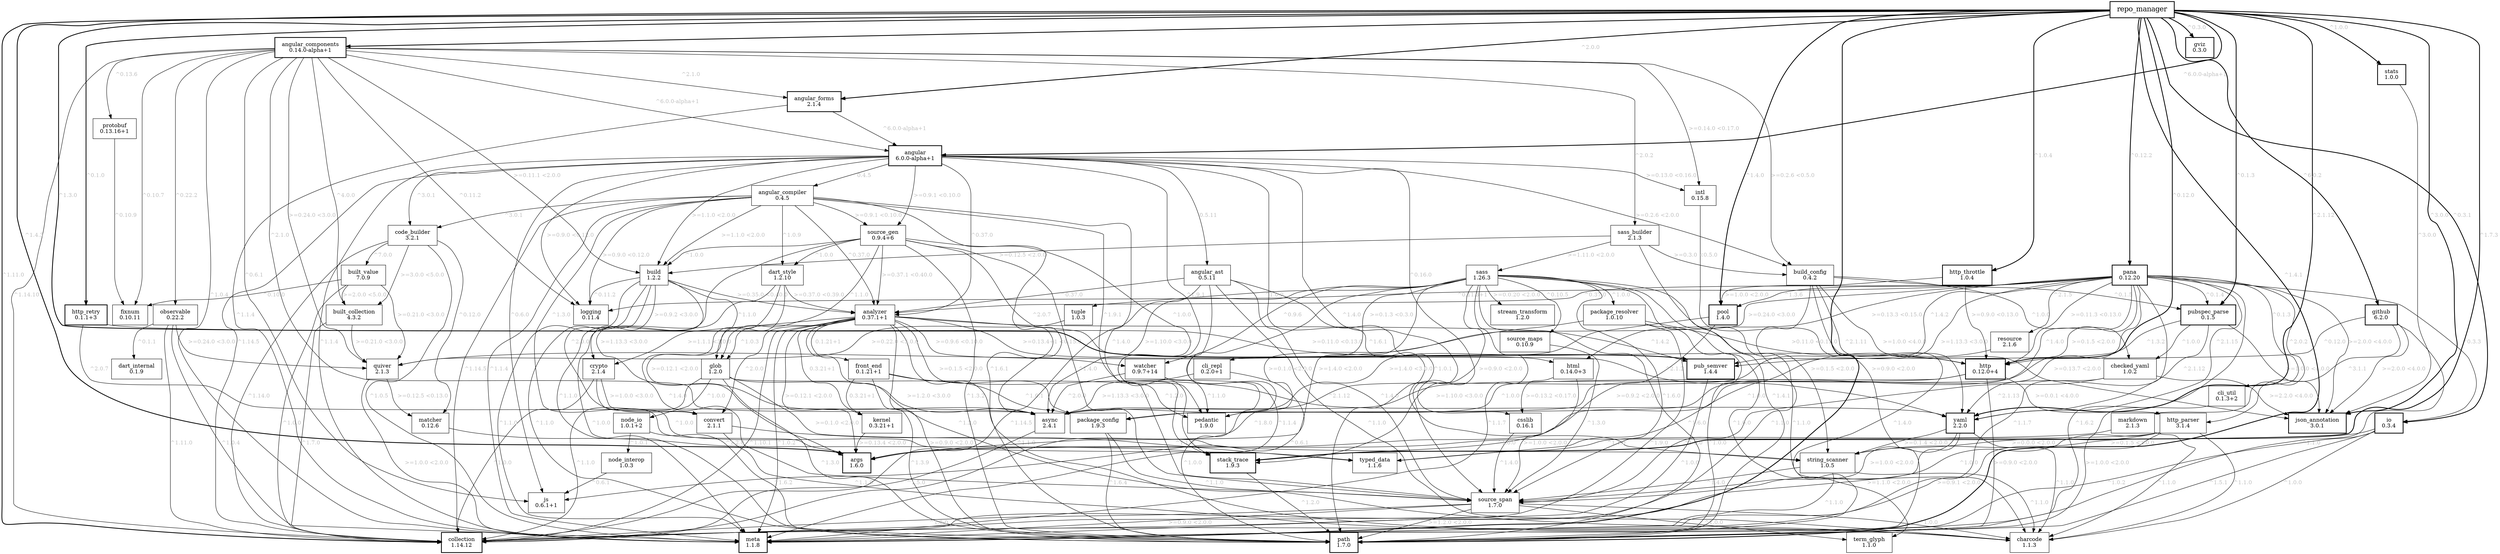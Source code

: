 digraph pubviz {
  graph [nodesep="0.2"];
  edge [fontcolor=gray];

  analyzer [label="analyzer
0.37.1+1", shape=box, margin="0.25,0.15"];
  analyzer -> args [label=">=0.12.1 <2.0.0"];
  analyzer -> charcode [label="^1.1.0"];
  analyzer -> collection [label="^1.10.1"];
  analyzer -> convert [label="^2.0.0"];
  analyzer -> crypto [label=">=1.1.1 <3.0.0"];
  analyzer -> front_end [label="0.1.21+1"];
  analyzer -> glob [label="^1.0.3"];
  analyzer -> html [label=">=0.13.4+1 <0.15.0"];
  analyzer -> kernel [label="0.3.21+1"];
  analyzer -> meta [label="^1.0.2"];
  analyzer -> package_config [label=">=0.1.5 <2.0.0"];
  analyzer -> path [label=">=0.9.0 <2.0.0"];
  analyzer -> pub_semver [label="^1.4.2"];
  analyzer -> source_span [label="^1.2.0"];
  analyzer -> watcher [label=">=0.9.6 <0.10.0"];
  analyzer -> yaml [label="^2.1.2"];

  angular [label="angular
6.0.0-alpha+1", shape=box, margin="0.25,0.15", style=bold];
  angular -> analyzer [label="^0.37.0"];
  angular -> angular_ast [label="0.5.11"];
  angular -> angular_compiler [label="0.4.5"];
  angular -> build [label=">=1.1.0 <2.0.0"];
  angular -> build_config [label=">=0.2.6 <2.0.0"];
  angular -> code_builder [label="^3.0.1"];
  angular -> collection [label="^1.14.5"];
  angular -> csslib [label="^0.16.0"];
  angular -> intl [label=">=0.13.0 <0.16.0"];
  angular -> js [label="^0.6.0"];
  angular -> logging [label=">=0.9.0 <0.12.0"];
  angular -> meta [label="^1.1.4"];
  angular -> path [label="^1.6.1"];
  angular -> source_gen [label=">=0.9.1 <0.10.0"];
  angular -> source_span [label="^1.4.0"];
  angular -> stack_trace [label="^1.9.1"];

  angular_ast [label="angular_ast
0.5.11", shape=box, margin="0.25,0.15"];
  angular_ast -> analyzer [label="^0.37.0"];
  angular_ast -> charcode [label="^1.1.0"];
  angular_ast -> collection [label="^1.14.5"];
  angular_ast -> meta [label="^1.1.4"];
  angular_ast -> source_span [label="^1.4.0"];
  angular_ast -> string_scanner [label="^1.0.1"];

  angular_compiler [label="angular_compiler
0.4.5", shape=box, margin="0.25,0.15"];
  angular_compiler -> analyzer [label="^0.37.0"];
  angular_compiler -> args [label="^1.3.0"];
  angular_compiler -> build [label=">=1.1.0 <2.0.0"];
  angular_compiler -> code_builder [label="^3.0.1"];
  angular_compiler -> collection [label="^1.14.5"];
  angular_compiler -> dart_style [label="^1.0.9"];
  angular_compiler -> logging [label=">=0.9.0 <0.12.0"];
  angular_compiler -> meta [label="^1.1.4"];
  angular_compiler -> path [label="^1.6.1"];
  angular_compiler -> source_gen [label=">=0.9.1 <0.10.0"];
  angular_compiler -> source_span [label="^1.4.0"];
  angular_compiler -> stack_trace [label="^1.9.1"];

  angular_components [label="angular_components
0.14.0-alpha+1", shape=box, margin="0.25,0.15", style=bold];
  angular_components -> angular [label="^6.0.0-alpha+1"];
  angular_components -> angular_forms [label="^2.1.0"];
  angular_components -> async [label="^2.1.0"];
  angular_components -> build [label=">=0.11.1 <2.0.0"];
  angular_components -> build_config [label=">=0.2.6 <0.5.0"];
  angular_components -> built_collection [label="^4.0.0"];
  angular_components -> collection [label="^1.14.10"];
  angular_components -> fixnum [label="^0.10.7"];
  angular_components -> intl [label=">=0.14.0 <0.17.0"];
  angular_components -> js [label="^0.6.1"];
  angular_components -> logging [label="^0.11.2"];
  angular_components -> meta [label="^1.0.4"];
  angular_components -> observable [label="^0.22.2"];
  angular_components -> protobuf [label="^0.13.6"];
  angular_components -> quiver [label=">=0.24.0 <3.0.0"];
  angular_components -> sass_builder [label="^2.0.2"];

  angular_forms [label="angular_forms
2.1.4", shape=box, margin="0.25,0.15", style=bold];
  angular_forms -> angular [label="^6.0.0-alpha+1"];
  angular_forms -> meta [label="^1.1.4"];

  args [label="args
1.6.0", shape=box, margin="0.25,0.15", style=bold];

  async [label="async
2.4.1", shape=box, margin="0.25,0.15"];
  async -> collection [label="^1.5.0"];

  build [label="build
1.2.2", shape=box, margin="0.25,0.15"];
  build -> analyzer [label=">=0.35.0 <0.40.0"];
  build -> async [label=">=1.13.3 <3.0.0"];
  build -> convert [label="^2.0.0"];
  build -> crypto [label=">=0.9.2 <3.0.0"];
  build -> glob [label="^1.1.0"];
  build -> logging [label="^0.11.2"];
  build -> meta [label="^1.1.0"];
  build -> path [label="^1.1.0"];

  build_config [label="build_config
0.4.2", shape=box, margin="0.25,0.15"];
  build_config -> checked_yaml [label="^1.0.0"];
  build_config -> json_annotation [label=">=1.0.0 <4.0.0"];
  build_config -> meta [label="^1.1.0"];
  build_config -> path [label="^1.4.0"];
  build_config -> pubspec_parse [label="^0.1.5"];
  build_config -> yaml [label="^2.1.11"];

  built_collection [label="built_collection
4.3.2", shape=box, margin="0.25,0.15"];
  built_collection -> collection [label="^1.7.0"];
  built_collection -> quiver [label=">=0.21.0 <3.0.0"];

  built_value [label="built_value
7.0.9", shape=box, margin="0.25,0.15"];
  built_value -> built_collection [label=">=2.0.0 <5.0.0"];
  built_value -> collection [label="^1.0.0"];
  built_value -> fixnum [label="^0.10.0"];
  built_value -> quiver [label=">=0.21.0 <3.0.0"];

  charcode [label="charcode
1.1.3", shape=box, margin="0.25,0.15"];

  checked_yaml [label="checked_yaml
1.0.2", shape=box, margin="0.25,0.15"];
  checked_yaml -> json_annotation [label=">=2.2.0 <4.0.0"];
  checked_yaml -> source_span [label="^1.0.0"];
  checked_yaml -> yaml [label="^2.1.13"];

  cli_repl [label="cli_repl
0.2.0+1", shape=box, margin="0.25,0.15"];
  cli_repl -> async [label=">=1.13.3 <3.0.0"];
  cli_repl -> js [label="^0.6.1"];

  cli_util [label="cli_util
0.1.3+2", shape=box, margin="0.25,0.15"];
  cli_util -> path [label=">=1.0.0 <2.0.0"];

  code_builder [label="code_builder
3.2.1", shape=box, margin="0.25,0.15"];
  code_builder -> built_collection [label=">=3.0.0 <5.0.0"];
  code_builder -> built_value [label="^7.0.0"];
  code_builder -> collection [label="^1.14.0"];
  code_builder -> matcher [label="^0.12.0"];
  code_builder -> meta [label="^1.0.5"];

  collection [label="collection
1.14.12", shape=box, margin="0.25,0.15", style=bold];

  convert [label="convert
2.1.1", shape=box, margin="0.25,0.15"];
  convert -> charcode [label="^1.1.0"];
  convert -> typed_data [label="^1.1.0"];

  crypto [label="crypto
2.1.4", shape=box, margin="0.25,0.15"];
  crypto -> collection [label="^1.0.0"];
  crypto -> convert [label=">=1.0.0 <3.0.0"];
  crypto -> typed_data [label="^1.0.0"];

  csslib [label="csslib
0.16.1", shape=box, margin="0.25,0.15"];
  csslib -> source_span [label="^1.4.0"];

  dart_internal [label="dart_internal
0.1.9", shape=box, margin="0.25,0.15"];

  dart_style [label="dart_style
1.2.10", shape=box, margin="0.25,0.15"];
  dart_style -> analyzer [label=">=0.37.0 <0.39.0"];
  dart_style -> args [label=">=0.12.1 <2.0.0"];
  dart_style -> path [label="^1.0.0"];
  dart_style -> source_span [label="^1.4.0"];

  fixnum [label="fixnum
0.10.11", shape=box, margin="0.25,0.15"];

  front_end [label="front_end
0.1.21+1", shape=box, margin="0.25,0.15"];
  front_end -> kernel [label="0.3.21+1"];
  front_end -> package_config [label="^1.0.1"];
  front_end -> path [label="^1.3.9"];
  front_end -> yaml [label="^2.1.12"];

  github [label="github
6.2.0", shape=box, margin="0.25,0.15", style=bold];
  github -> http [label="^0.12.0"];
  github -> http_parser [label="^3.1.1"];
  github -> json_annotation [label=">=2.0.0 <4.0.0"];
  github -> meta [label="^1.1.0"];

  glob [label="glob
1.2.0", shape=box, margin="0.25,0.15"];
  glob -> async [label=">=1.2.0 <3.0.0"];
  glob -> collection [label="^1.1.0"];
  glob -> node_io [label="^1.0.0"];
  glob -> path [label="^1.3.0"];
  glob -> pedantic [label="^1.2.0"];
  glob -> string_scanner [label=">=0.1.0 <2.0.0"];

  gviz [label="gviz
0.3.0", shape=box, margin="0.25,0.15", style=bold];

  html [label="html
0.14.0+3", shape=box, margin="0.25,0.15"];
  html -> csslib [label=">=0.13.2 <0.17.0"];
  html -> source_span [label=">=1.0.0 <2.0.0"];

  http [label="http
0.12.0+4", shape=box, margin="0.25,0.15", style=bold];
  http -> async [label=">=1.10.0 <3.0.0"];
  http -> http_parser [label=">=0.0.1 <4.0.0"];
  http -> path [label=">=0.9.0 <2.0.0"];
  http -> pedantic [label="^1.0.0"];

  http_parser [label="http_parser
3.1.4", shape=box, margin="0.25,0.15"];
  http_parser -> charcode [label="^1.1.0"];
  http_parser -> collection [label=">=0.9.1 <2.0.0"];
  http_parser -> source_span [label="^1.0.0"];
  http_parser -> string_scanner [label=">=0.0.0 <2.0.0"];
  http_parser -> typed_data [label="^1.1.0"];

  http_retry [label="http_retry
0.1.1+3", shape=box, margin="0.25,0.15", style=bold];
  http_retry -> async [label="^2.0.7"];
  http_retry -> http [label=">=0.11.0 <0.13.0"];

  http_throttle [label="http_throttle
1.0.4", shape=box, margin="0.25,0.15", style=bold];
  http_throttle -> http [label=">=0.9.0 <0.13.0"];
  http_throttle -> pool [label=">=1.0.0 <2.0.0"];

  intl [label="intl
0.15.8", shape=box, margin="0.25,0.15"];
  intl -> path [label=">=0.9.0 <2.0.0"];

  io [label="io
0.3.4", shape=box, margin="0.25,0.15", style=bold];
  io -> charcode [label="^1.0.0"];
  io -> meta [label="^1.0.2"];
  io -> path [label="^1.5.1"];
  io -> string_scanner [label=">=0.1.5 <2.0.0"];

  js [label="js
0.6.1+1", shape=box, margin="0.25,0.15"];

  json_annotation [label="json_annotation
3.0.1", shape=box, margin="0.25,0.15", style=bold];

  kernel [label="kernel
0.3.21+1", shape=box, margin="0.25,0.15"];
  kernel -> args [label=">=0.13.4 <2.0.0"];

  logging [label="logging
0.11.4", shape=box, margin="0.25,0.15"];

  markdown [label="markdown
2.1.3", shape=box, margin="0.25,0.15"];
  markdown -> args [label="^1.0.0"];
  markdown -> charcode [label="^1.1.0"];

  matcher [label="matcher
0.12.6", shape=box, margin="0.25,0.15"];
  matcher -> stack_trace [label="^1.2.0"];

  meta [label="meta
1.1.8", shape=box, margin="0.25,0.15", style=bold];

  node_interop [label="node_interop
1.0.3", shape=box, margin="0.25,0.15"];
  node_interop -> js [label="^0.6.1"];

  node_io [label="node_io
1.0.1+2", shape=box, margin="0.25,0.15"];
  node_io -> node_interop [label="^1.0.1"];
  node_io -> path [label="^1.6.2"];

  observable [label="observable
0.22.2", shape=box, margin="0.25,0.15"];
  observable -> collection [label="^1.11.0"];
  observable -> dart_internal [label="^0.1.1"];
  observable -> meta [label="^1.0.4"];
  observable -> quiver [label=">=0.24.0 <3.0.0"];

  package_config [label="package_config
1.9.3", shape=box, margin="0.25,0.15"];
  package_config -> charcode [label="^1.1.0"];
  package_config -> path [label="^1.6.4"];

  package_resolver [label="package_resolver
1.0.10", shape=box, margin="0.25,0.15"];
  package_resolver -> collection [label="^1.9.0"];
  package_resolver -> http [label=">0.11.0 <0.13.0"];
  package_resolver -> package_config [label=">=0.1.0 <2.0.0"];
  package_resolver -> path [label="^1.0.0"];

  pana [label="pana
0.12.20", shape=box, margin="0.25,0.15", style=bold];
  pana -> analyzer [label="^0.37.0"];
  pana -> args [label=">=0.13.7 <2.0.0"];
  pana -> async [label=">=1.13.3 <3.0.0"];
  pana -> cli_util [label="^0.1.3"];
  pana -> html [label=">=0.13.3 <0.15.0"];
  pana -> http [label=">=0.11.3 <0.13.0"];
  pana -> io [label="^0.3.3"];
  pana -> json_annotation [label=">=2.0.0 <4.0.0"];
  pana -> logging [label="^0.11.3+1"];
  pana -> markdown [label="^2.0.2"];
  pana -> meta [label="^1.1.7"];
  pana -> package_config [label=">=0.1.5 <2.0.0"];
  pana -> path [label="^1.6.2"];
  pana -> pedantic [label="^1.4.0"];
  pana -> pool [label="^1.3.6"];
  pana -> pub_semver [label="^1.4.2"];
  pana -> pubspec_parse [label="^0.1.4"];
  pana -> quiver [label=">=0.24.0 <3.0.0"];
  pana -> resource [label="^2.1.5"];
  pana -> yaml [label="^2.1.15"];

  path [label="path
1.7.0", shape=box, margin="0.25,0.15", style=bold];

  pedantic [label="pedantic
1.9.0", shape=box, margin="0.25,0.15"];

  pool [label="pool
1.4.0", shape=box, margin="0.25,0.15", style=bold];
  pool -> async [label=">=1.4.0 <3.0.0"];
  pool -> stack_trace [label=">=0.9.2 <2.0.0"];

  protobuf [label="protobuf
0.13.16+1", shape=box, margin="0.25,0.15"];
  protobuf -> fixnum [label="^0.10.9"];

  pub_semver [label="pub_semver
1.4.4", shape=box, margin="0.25,0.15", style=bold];
  pub_semver -> collection [label="^1.0.0"];

  pubspec_parse [label="pubspec_parse
0.1.5", shape=box, margin="0.25,0.15", style=bold];
  pubspec_parse -> checked_yaml [label="^1.0.0"];
  pubspec_parse -> json_annotation [label=">=1.0.0 <4.0.0"];
  pubspec_parse -> pub_semver [label="^1.3.2"];
  pubspec_parse -> yaml [label="^2.1.12"];

  quiver [label="quiver
2.1.3", shape=box, margin="0.25,0.15"];
  quiver -> matcher [label=">=0.12.5 <0.13.0"];
  quiver -> meta [label=">=1.0.0 <2.0.0"];

  repo_manager [label=repo_manager, fontsize="18", style=bold, shape=box, margin="0.25,0.15"];
  repo_manager -> angular [label="^6.0.0-alpha+1", penwidth="2"];
  repo_manager -> angular_components [penwidth="2"];
  repo_manager -> angular_forms [label="^2.0.0", penwidth="2"];
  repo_manager -> args [label="^1.4.3", penwidth="2"];
  repo_manager -> collection [label="^1.11.0", penwidth="2"];
  repo_manager -> github [label="^6.0.2", penwidth="2"];
  repo_manager -> gviz [label="^0.3.0", penwidth="2"];
  repo_manager -> http [label="^0.12.0", penwidth="2"];
  repo_manager -> http_retry [label="^0.1.0", penwidth="2"];
  repo_manager -> http_throttle [label="^1.0.4", penwidth="2"];
  repo_manager -> io [label="^0.3.1", penwidth="2"];
  repo_manager -> json_annotation [label="^3.0.0", penwidth="2"];
  repo_manager -> meta [penwidth="2"];
  repo_manager -> pana [label="^0.12.2", penwidth="2"];
  repo_manager -> path [label="^1.4.1", penwidth="2"];
  repo_manager -> pool [label="^1.4.0", penwidth="2"];
  repo_manager -> pub_semver [label="^1.3.0", penwidth="2"];
  repo_manager -> pubspec_parse [label="^0.1.3", penwidth="2"];
  repo_manager -> stack_trace [label="^1.7.3", penwidth="2"];
  repo_manager -> stats [label="^1.0.0", penwidth="2"];
  repo_manager -> yaml [label="^2.1.12", penwidth="2"];

  resource [label="resource
2.1.6", shape=box, margin="0.25,0.15"];
  resource -> typed_data [label="^1.0.0"];

  sass [label="sass
1.26.3", shape=box, margin="0.25,0.15"];
  sass -> args [label=">=1.4.0 <2.0.0"];
  sass -> async [label=">=1.10.0 <3.0.0"];
  sass -> charcode [label="^1.1.0"];
  sass -> cli_repl [label=">=0.1.3 <0.3.0"];
  sass -> collection [label="^1.8.0"];
  sass -> meta [label="^1.1.7"];
  sass -> package_resolver [label="^1.0.0"];
  sass -> path [label="^1.6.0"];
  sass -> source_maps [label="^0.10.5"];
  sass -> source_span [label="^1.6.0"];
  sass -> stack_trace [label=">=0.9.0 <2.0.0"];
  sass -> stream_transform [label=">=0.0.20 <2.0.0"];
  sass -> string_scanner [label=">=0.1.5 <2.0.0"];
  sass -> term_glyph [label="^1.0.0"];
  sass -> tuple [label="^1.0.0"];
  sass -> watcher [label="^0.9.6"];

  sass_builder [label="sass_builder
2.1.3", shape=box, margin="0.25,0.15"];
  sass_builder -> build [label=">=0.12.5 <2.0.0"];
  sass_builder -> build_config [label=">=0.3.0 <0.5.0"];
  sass_builder -> path [label="^1.4.1"];
  sass_builder -> sass [label=">=1.11.0 <2.0.0"];

  source_gen [label="source_gen
0.9.4+6", shape=box, margin="0.25,0.15"];
  source_gen -> analyzer [label=">=0.37.1 <0.40.0"];
  source_gen -> async [label="^2.0.7"];
  source_gen -> build [label="^1.0.0"];
  source_gen -> dart_style [label="^1.0.0"];
  source_gen -> glob [label="^1.1.0"];
  source_gen -> meta [label="^1.1.0"];
  source_gen -> path [label="^1.3.2"];
  source_gen -> pedantic [label="^1.0.0"];
  source_gen -> source_span [label="^1.4.0"];

  source_maps [label="source_maps
0.10.9", shape=box, margin="0.25,0.15"];
  source_maps -> source_span [label="^1.3.0"];

  source_span [label="source_span
1.7.0", shape=box, margin="0.25,0.15"];
  source_span -> charcode [label="^1.0.0"];
  source_span -> collection [label="^1.8.0"];
  source_span -> meta [label=">=0.9.0 <2.0.0"];
  source_span -> path [label=">=1.2.0 <2.0.0"];
  source_span -> term_glyph [label="^1.0.0"];

  stack_trace [label="stack_trace
1.9.3", shape=box, margin="0.25,0.15", style=bold];
  stack_trace -> path [label="^1.2.0"];

  stats [label="stats
1.0.0", shape=box, margin="0.25,0.15", style=bold];
  stats -> json_annotation [label="^3.0.0"];

  stream_transform [label="stream_transform
1.2.0", shape=box, margin="0.25,0.15"];

  string_scanner [label="string_scanner
1.0.5", shape=box, margin="0.25,0.15"];
  string_scanner -> charcode [label="^1.1.0"];
  string_scanner -> meta [label="^1.1.0"];
  string_scanner -> source_span [label="^1.4.0"];

  term_glyph [label="term_glyph
1.1.0", shape=box, margin="0.25,0.15"];

  tuple [label="tuple
1.0.3", shape=box, margin="0.25,0.15"];
  tuple -> quiver [label=">=0.22.0 <3.0.0"];

  typed_data [label="typed_data
1.1.6", shape=box, margin="0.25,0.15"];

  watcher [label="watcher
0.9.7+14", shape=box, margin="0.25,0.15"];
  watcher -> async [label="^2.0.0"];
  watcher -> path [label="^1.0.0"];
  watcher -> pedantic [label="^1.1.0"];

  yaml [label="yaml
2.2.0", shape=box, margin="0.25,0.15", style=bold];
  yaml -> charcode [label="^1.1.0"];
  yaml -> collection [label=">=1.1.0 <2.0.0"];
  yaml -> source_span [label=">=1.0.0 <2.0.0"];
  yaml -> string_scanner [label=">=0.1.4 <2.0.0"];
}
